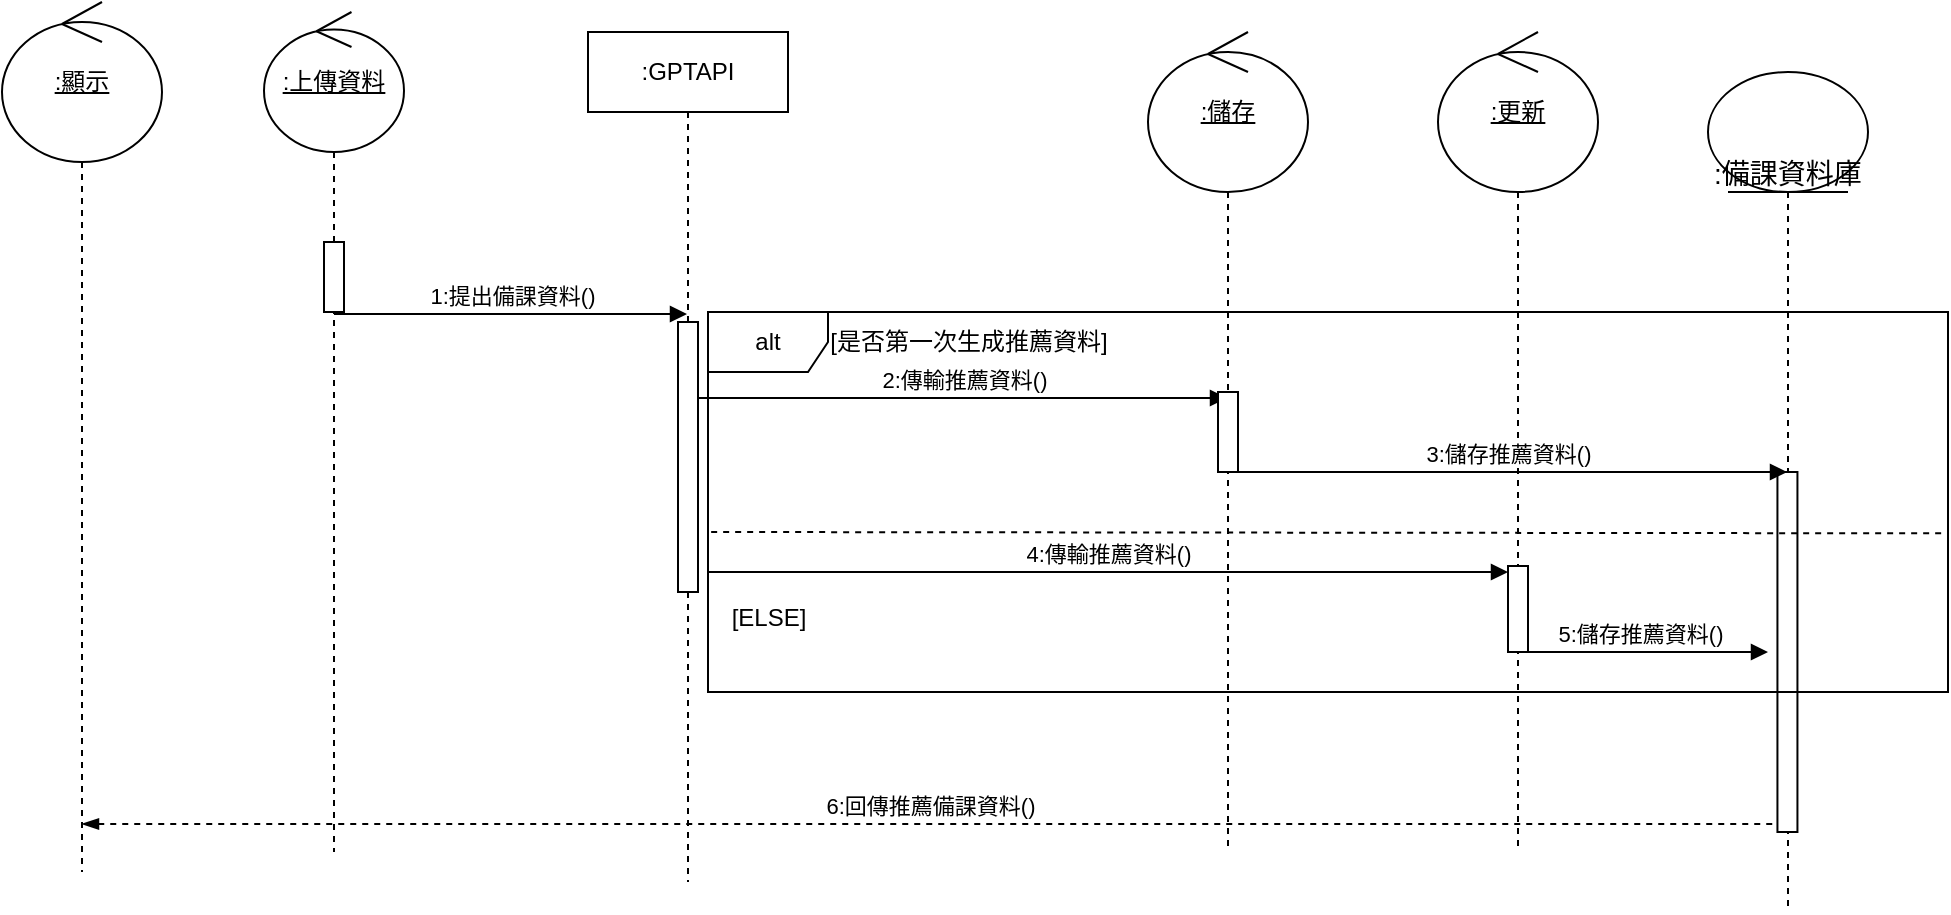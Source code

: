 <mxfile version="26.0.3" pages="2">
  <diagram name="老師身分" id="YJhax-N-LcNQEdd3gq7n">
    <mxGraphModel dx="1477" dy="724" grid="1" gridSize="10" guides="1" tooltips="1" connect="1" arrows="1" fold="1" page="1" pageScale="1" pageWidth="3300" pageHeight="4681" math="0" shadow="0">
      <root>
        <mxCell id="0" />
        <mxCell id="1" parent="0" />
        <mxCell id="w0u9RNHJgTUNn4yF4F6x-2" value="&lt;u&gt;:上傳資料&lt;/u&gt;" style="shape=umlLifeline;perimeter=lifelinePerimeter;whiteSpace=wrap;html=1;container=1;dropTarget=0;collapsible=0;recursiveResize=0;outlineConnect=0;portConstraint=eastwest;newEdgeStyle={&quot;curved&quot;:0,&quot;rounded&quot;:0};participant=umlControl;size=70;" parent="1" vertex="1">
          <mxGeometry x="318" y="100" width="70" height="420" as="geometry" />
        </mxCell>
        <mxCell id="w0u9RNHJgTUNn4yF4F6x-14" value="" style="html=1;points=[[0,0,0,0,5],[0,1,0,0,-5],[1,0,0,0,5],[1,1,0,0,-5]];perimeter=orthogonalPerimeter;outlineConnect=0;targetShapes=umlLifeline;portConstraint=eastwest;newEdgeStyle={&quot;curved&quot;:0,&quot;rounded&quot;:0};" parent="w0u9RNHJgTUNn4yF4F6x-2" vertex="1">
          <mxGeometry x="30" y="115" width="10" height="35" as="geometry" />
        </mxCell>
        <mxCell id="w0u9RNHJgTUNn4yF4F6x-9" value="1:提出備課資料()" style="html=1;verticalAlign=bottom;startArrow=none;startFill=0;endArrow=block;startSize=8;" parent="1" edge="1" source="w0u9RNHJgTUNn4yF4F6x-2">
          <mxGeometry width="60" relative="1" as="geometry">
            <mxPoint x="340" y="251.0" as="sourcePoint" />
            <mxPoint x="529.5" y="251" as="targetPoint" />
          </mxGeometry>
        </mxCell>
        <mxCell id="2" value=":備課資料庫" style="shape=umlLifeline;participant=umlEntity;perimeter=lifelinePerimeter;whiteSpace=wrap;html=1;container=1;collapsible=0;recursiveResize=0;verticalAlign=top;spacingTop=36;outlineConnect=0;fontSize=14;size=60;" parent="1" vertex="1">
          <mxGeometry x="1040" y="130" width="80" height="420" as="geometry" />
        </mxCell>
        <mxCell id="3" value="" style="html=1;points=[];perimeter=orthogonalPerimeter;" parent="2" vertex="1">
          <mxGeometry x="34.72" y="200" width="10" height="180" as="geometry" />
        </mxCell>
        <mxCell id="thBhcSwpYrsme4-HxpD_-4" value="6:回傳推薦備課資料()" style="html=1;verticalAlign=bottom;endArrow=none;curved=0;rounded=0;dashed=1;startArrow=blockThin;startFill=1;endFill=0;entryX=-0.015;entryY=1;entryDx=0;entryDy=0;entryPerimeter=0;" parent="2" source="JTMgfIwNHuAjQ8_j63oj-16" edge="1">
          <mxGeometry width="80" relative="1" as="geometry">
            <mxPoint x="-355.78" y="376" as="sourcePoint" />
            <mxPoint x="34.72" y="376" as="targetPoint" />
          </mxGeometry>
        </mxCell>
        <mxCell id="4" value="2:傳輸推薦資料()" style="html=1;verticalAlign=bottom;startArrow=none;startFill=0;endArrow=block;startSize=8;" parent="1" target="JTMgfIwNHuAjQ8_j63oj-6" edge="1">
          <mxGeometry width="60" relative="1" as="geometry">
            <mxPoint x="535.5" y="293" as="sourcePoint" />
            <mxPoint x="720" y="293" as="targetPoint" />
          </mxGeometry>
        </mxCell>
        <mxCell id="JTMgfIwNHuAjQ8_j63oj-4" value="alt" style="shape=umlFrame;whiteSpace=wrap;html=1;pointerEvents=0;" parent="1" vertex="1">
          <mxGeometry x="540" y="250" width="620" height="190" as="geometry" />
        </mxCell>
        <mxCell id="JTMgfIwNHuAjQ8_j63oj-6" value="&lt;u&gt;:儲存&lt;/u&gt;" style="shape=umlLifeline;perimeter=lifelinePerimeter;whiteSpace=wrap;html=1;container=1;dropTarget=0;collapsible=0;recursiveResize=0;outlineConnect=0;portConstraint=eastwest;newEdgeStyle={&quot;curved&quot;:0,&quot;rounded&quot;:0};participant=umlControl;size=80;" parent="1" vertex="1">
          <mxGeometry x="760" y="110" width="80" height="410" as="geometry" />
        </mxCell>
        <mxCell id="JTMgfIwNHuAjQ8_j63oj-7" value="" style="html=1;points=[[0,0,0,0,5],[0,1,0,0,-5],[1,0,0,0,5],[1,1,0,0,-5]];perimeter=orthogonalPerimeter;outlineConnect=0;targetShapes=umlLifeline;portConstraint=eastwest;newEdgeStyle={&quot;curved&quot;:0,&quot;rounded&quot;:0};" parent="JTMgfIwNHuAjQ8_j63oj-6" vertex="1">
          <mxGeometry x="35" y="180" width="10" height="40" as="geometry" />
        </mxCell>
        <mxCell id="JTMgfIwNHuAjQ8_j63oj-8" value="&lt;u&gt;:更新&lt;/u&gt;" style="shape=umlLifeline;perimeter=lifelinePerimeter;whiteSpace=wrap;html=1;container=1;dropTarget=0;collapsible=0;recursiveResize=0;outlineConnect=0;portConstraint=eastwest;newEdgeStyle={&quot;curved&quot;:0,&quot;rounded&quot;:0};participant=umlControl;size=80;" parent="1" vertex="1">
          <mxGeometry x="905" y="110" width="80" height="410" as="geometry" />
        </mxCell>
        <mxCell id="JTMgfIwNHuAjQ8_j63oj-9" value="" style="html=1;points=[[0,0,0,0,5],[0,1,0,0,-5],[1,0,0,0,5],[1,1,0,0,-5]];perimeter=orthogonalPerimeter;outlineConnect=0;targetShapes=umlLifeline;portConstraint=eastwest;newEdgeStyle={&quot;curved&quot;:0,&quot;rounded&quot;:0};" parent="JTMgfIwNHuAjQ8_j63oj-8" vertex="1">
          <mxGeometry x="35" y="267" width="10" height="43" as="geometry" />
        </mxCell>
        <mxCell id="JTMgfIwNHuAjQ8_j63oj-10" value="4:傳輸推薦資料()" style="html=1;verticalAlign=bottom;startArrow=none;startFill=0;endArrow=block;startSize=8;" parent="1" target="JTMgfIwNHuAjQ8_j63oj-9" edge="1">
          <mxGeometry width="60" relative="1" as="geometry">
            <mxPoint x="540" y="380" as="sourcePoint" />
            <mxPoint x="804.5" y="380" as="targetPoint" />
          </mxGeometry>
        </mxCell>
        <mxCell id="JTMgfIwNHuAjQ8_j63oj-11" value="3:儲存推薦資料()" style="html=1;verticalAlign=bottom;startArrow=none;startFill=0;endArrow=block;startSize=8;" parent="1" target="2" edge="1">
          <mxGeometry width="60" relative="1" as="geometry">
            <mxPoint x="800" y="330" as="sourcePoint" />
            <mxPoint x="1064.5" y="330" as="targetPoint" />
          </mxGeometry>
        </mxCell>
        <mxCell id="JTMgfIwNHuAjQ8_j63oj-5" value="" style="endArrow=none;dashed=1;endFill=0;endSize=12;html=1;rounded=0;entryX=0.997;entryY=0.571;entryDx=0;entryDy=0;entryPerimeter=0;exitX=0.003;exitY=0.579;exitDx=0;exitDy=0;exitPerimeter=0;" parent="1" edge="1">
          <mxGeometry width="160" relative="1" as="geometry">
            <mxPoint x="541.58" y="360" as="sourcePoint" />
            <mxPoint x="1158.43" y="360.67" as="targetPoint" />
          </mxGeometry>
        </mxCell>
        <mxCell id="JTMgfIwNHuAjQ8_j63oj-14" value="5:儲存推薦資料()" style="html=1;verticalAlign=bottom;startArrow=none;startFill=0;endArrow=block;startSize=8;" parent="1" edge="1">
          <mxGeometry width="60" relative="1" as="geometry">
            <mxPoint x="941" y="420" as="sourcePoint" />
            <mxPoint x="1070" y="420" as="targetPoint" />
          </mxGeometry>
        </mxCell>
        <mxCell id="JTMgfIwNHuAjQ8_j63oj-16" value="&lt;u&gt;:顯示&lt;/u&gt;" style="shape=umlLifeline;perimeter=lifelinePerimeter;whiteSpace=wrap;html=1;container=1;dropTarget=0;collapsible=0;recursiveResize=0;outlineConnect=0;portConstraint=eastwest;newEdgeStyle={&quot;curved&quot;:0,&quot;rounded&quot;:0};participant=umlControl;size=80;" parent="1" vertex="1">
          <mxGeometry x="187" y="95" width="80" height="435" as="geometry" />
        </mxCell>
        <mxCell id="wZ95mxA99A_soXa4k39W-4" value="[是否第一次生成推薦資料]" style="text;html=1;align=center;verticalAlign=middle;resizable=0;points=[];autosize=1;strokeColor=none;fillColor=none;" parent="1" vertex="1">
          <mxGeometry x="590" y="250" width="160" height="30" as="geometry" />
        </mxCell>
        <mxCell id="wZ95mxA99A_soXa4k39W-6" value="[ELSE]" style="text;html=1;align=center;verticalAlign=middle;resizable=0;points=[];autosize=1;strokeColor=none;fillColor=none;" parent="1" vertex="1">
          <mxGeometry x="540" y="388" width="60" height="30" as="geometry" />
        </mxCell>
        <mxCell id="0ydxeidrvq0ofsR5QiLK-5" value=":GPTAPI" style="shape=umlLifeline;perimeter=lifelinePerimeter;whiteSpace=wrap;html=1;container=1;dropTarget=0;collapsible=0;recursiveResize=0;outlineConnect=0;portConstraint=eastwest;newEdgeStyle={&quot;curved&quot;:0,&quot;rounded&quot;:0};" vertex="1" parent="1">
          <mxGeometry x="480" y="110" width="100" height="425" as="geometry" />
        </mxCell>
        <mxCell id="jpcXSgflUN-J2qPP4yut-4" value="" style="html=1;points=[[0,0,0,0,5],[0,1,0,0,-5],[1,0,0,0,5],[1,1,0,0,-5]];perimeter=orthogonalPerimeter;outlineConnect=0;targetShapes=umlLifeline;portConstraint=eastwest;newEdgeStyle={&quot;curved&quot;:0,&quot;rounded&quot;:0};" vertex="1" parent="0ydxeidrvq0ofsR5QiLK-5">
          <mxGeometry x="45" y="145" width="10" height="135" as="geometry" />
        </mxCell>
      </root>
    </mxGraphModel>
  </diagram>
  <diagram id="cc70GZquX2ByTeVMwbqB" name="GPT身分">
    <mxGraphModel dx="816" dy="332" grid="1" gridSize="10" guides="1" tooltips="1" connect="1" arrows="1" fold="1" page="1" pageScale="1" pageWidth="3300" pageHeight="4681" math="0" shadow="0">
      <root>
        <mxCell id="0" />
        <mxCell id="1" parent="0" />
        <mxCell id="90s9_CREnXh_7r0UGWjc-1" value="" style="shape=umlLifeline;perimeter=lifelinePerimeter;whiteSpace=wrap;html=1;container=1;dropTarget=0;collapsible=0;recursiveResize=0;outlineConnect=0;portConstraint=eastwest;newEdgeStyle={&quot;curved&quot;:0,&quot;rounded&quot;:0};participant=umlActor;size=50;" parent="1" vertex="1">
          <mxGeometry x="11" y="110" width="40" height="380" as="geometry" />
        </mxCell>
        <mxCell id="90s9_CREnXh_7r0UGWjc-3" value="3:傳送分析資料()" style="html=1;verticalAlign=bottom;startArrow=none;startFill=0;endArrow=block;startSize=8;" parent="1" target="E2JmZn8zEcEdn4w3PUnU-1" edge="1">
          <mxGeometry width="60" relative="1" as="geometry">
            <mxPoint x="300" y="294.5" as="sourcePoint" />
            <mxPoint x="428.8" y="294.5" as="targetPoint" />
          </mxGeometry>
        </mxCell>
        <mxCell id="90s9_CREnXh_7r0UGWjc-6" value="1:建立備課資料()" style="html=1;verticalAlign=bottom;startArrow=none;startFill=0;endArrow=block;startSize=8;" parent="1" target="Q-6aSUCuVOY74vQfzuBb-1" edge="1">
          <mxGeometry x="0.002" width="60" relative="1" as="geometry">
            <mxPoint x="30" y="220" as="sourcePoint" />
            <mxPoint x="158.8" y="220" as="targetPoint" />
            <mxPoint as="offset" />
          </mxGeometry>
        </mxCell>
        <mxCell id="E2JmZn8zEcEdn4w3PUnU-1" value="&lt;u&gt;:GPT資料庫&lt;/u&gt;" style="shape=umlLifeline;perimeter=lifelinePerimeter;whiteSpace=wrap;html=1;container=1;dropTarget=0;collapsible=0;recursiveResize=0;outlineConnect=0;portConstraint=eastwest;newEdgeStyle={&quot;curved&quot;:0,&quot;rounded&quot;:0};participant=umlEntity;size=70;" parent="1" vertex="1">
          <mxGeometry x="460" y="110" width="70" height="380" as="geometry" />
        </mxCell>
        <mxCell id="Q-6aSUCuVOY74vQfzuBb-8" value="" style="html=1;points=[[0,0,0,0,5],[0,1,0,0,-5],[1,0,0,0,5],[1,1,0,0,-5]];perimeter=orthogonalPerimeter;outlineConnect=0;targetShapes=umlLifeline;portConstraint=eastwest;newEdgeStyle={&quot;curved&quot;:0,&quot;rounded&quot;:0};" parent="E2JmZn8zEcEdn4w3PUnU-1" vertex="1">
          <mxGeometry x="30" y="180" width="10" height="100" as="geometry" />
        </mxCell>
        <mxCell id="Q-6aSUCuVOY74vQfzuBb-1" value="&lt;u&gt;:建立&lt;/u&gt;" style="shape=umlLifeline;perimeter=lifelinePerimeter;whiteSpace=wrap;html=1;container=1;dropTarget=0;collapsible=0;recursiveResize=0;outlineConnect=0;portConstraint=eastwest;newEdgeStyle={&quot;curved&quot;:0,&quot;rounded&quot;:0};participant=umlControl;size=70;" parent="1" vertex="1">
          <mxGeometry x="250" y="110" width="80" height="370" as="geometry" />
        </mxCell>
        <mxCell id="Q-6aSUCuVOY74vQfzuBb-2" value="" style="html=1;points=[[0,0,0,0,5],[0,1,0,0,-5],[1,0,0,0,5],[1,1,0,0,-5]];perimeter=orthogonalPerimeter;outlineConnect=0;targetShapes=umlLifeline;portConstraint=eastwest;newEdgeStyle={&quot;curved&quot;:0,&quot;rounded&quot;:0};" parent="Q-6aSUCuVOY74vQfzuBb-1" vertex="1">
          <mxGeometry x="35" y="110" width="10" height="80" as="geometry" />
        </mxCell>
        <mxCell id="Q-6aSUCuVOY74vQfzuBb-6" value="2:分析備課資料()" style="html=1;align=left;spacingLeft=2;endArrow=block;rounded=0;edgeStyle=orthogonalEdgeStyle;curved=0;rounded=0;" parent="1" edge="1">
          <mxGeometry relative="1" as="geometry">
            <mxPoint x="300" y="240" as="sourcePoint" />
            <Array as="points">
              <mxPoint x="330" y="270" />
            </Array>
            <mxPoint x="305" y="270" as="targetPoint" />
          </mxGeometry>
        </mxCell>
        <mxCell id="Q-6aSUCuVOY74vQfzuBb-7" value="4:儲存推薦資料()" style="html=1;verticalAlign=bottom;startArrow=block;startFill=1;endArrow=none;startSize=8;endFill=0;dashed=1;" parent="1" source="pg8dtepmqFzvqZeHRlJh-1" edge="1">
          <mxGeometry width="60" relative="1" as="geometry">
            <mxPoint x="300" y="330" as="sourcePoint" />
            <mxPoint x="495" y="330.5" as="targetPoint" />
          </mxGeometry>
        </mxCell>
        <mxCell id="pg8dtepmqFzvqZeHRlJh-1" value="&lt;u&gt;:儲存&lt;/u&gt;" style="shape=umlLifeline;perimeter=lifelinePerimeter;whiteSpace=wrap;html=1;container=1;dropTarget=0;collapsible=0;recursiveResize=0;outlineConnect=0;portConstraint=eastwest;newEdgeStyle={&quot;curved&quot;:0,&quot;rounded&quot;:0};participant=umlControl;size=70;" parent="1" vertex="1">
          <mxGeometry x="150" y="110" width="80" height="370" as="geometry" />
        </mxCell>
        <mxCell id="pg8dtepmqFzvqZeHRlJh-2" value="" style="html=1;points=[[0,0,0,0,5],[0,1,0,0,-5],[1,0,0,0,5],[1,1,0,0,-5]];perimeter=orthogonalPerimeter;outlineConnect=0;targetShapes=umlLifeline;portConstraint=eastwest;newEdgeStyle={&quot;curved&quot;:0,&quot;rounded&quot;:0};" parent="pg8dtepmqFzvqZeHRlJh-1" vertex="1">
          <mxGeometry x="35" y="216" width="10" height="30" as="geometry" />
        </mxCell>
        <mxCell id="JQ1Kt6Ikf9yzDfZvthdi-1" value="&lt;u&gt;:資料庫&lt;/u&gt;" style="shape=umlLifeline;perimeter=lifelinePerimeter;whiteSpace=wrap;html=1;container=1;dropTarget=0;collapsible=0;recursiveResize=0;outlineConnect=0;portConstraint=eastwest;newEdgeStyle={&quot;curved&quot;:0,&quot;rounded&quot;:0};participant=umlEntity;size=70;" parent="1" vertex="1">
          <mxGeometry x="560" y="110" width="70" height="380" as="geometry" />
        </mxCell>
        <mxCell id="JQ1Kt6Ikf9yzDfZvthdi-2" value="" style="html=1;points=[[0,0,0,0,5],[0,1,0,0,-5],[1,0,0,0,5],[1,1,0,0,-5]];perimeter=orthogonalPerimeter;outlineConnect=0;targetShapes=umlLifeline;portConstraint=eastwest;newEdgeStyle={&quot;curved&quot;:0,&quot;rounded&quot;:0};" parent="JQ1Kt6Ikf9yzDfZvthdi-1" vertex="1">
          <mxGeometry x="30" y="246" width="10" height="124" as="geometry" />
        </mxCell>
        <mxCell id="JQ1Kt6Ikf9yzDfZvthdi-3" value="5:儲存資料" style="html=1;verticalAlign=bottom;startArrow=none;startFill=0;endArrow=block;startSize=8;" parent="1" edge="1">
          <mxGeometry width="60" relative="1" as="geometry">
            <mxPoint x="198" y="358" as="sourcePoint" />
            <mxPoint x="590" y="360" as="targetPoint" />
          </mxGeometry>
        </mxCell>
        <mxCell id="noDtSTUDijcCF9DxgJO0-1" value="8:回傳推薦備課資料()" style="html=1;verticalAlign=bottom;endArrow=none;curved=0;rounded=0;dashed=1;startArrow=blockThin;startFill=1;endFill=0;entryX=-0.015;entryY=1;entryDx=0;entryDy=0;entryPerimeter=0;" parent="1" edge="1">
          <mxGeometry width="80" relative="1" as="geometry">
            <mxPoint x="394.75" y="479" as="sourcePoint" />
            <mxPoint x="595.25" y="479" as="targetPoint" />
          </mxGeometry>
        </mxCell>
        <mxCell id="mZEhWMAOpYIaEtFp8aDg-1" value="&lt;u&gt;:顯示&lt;/u&gt;" style="shape=umlLifeline;perimeter=lifelinePerimeter;whiteSpace=wrap;html=1;container=1;dropTarget=0;collapsible=0;recursiveResize=0;outlineConnect=0;portConstraint=eastwest;newEdgeStyle={&quot;curved&quot;:0,&quot;rounded&quot;:0};participant=umlControl;size=70;" parent="1" vertex="1">
          <mxGeometry x="350" y="110" width="80" height="370" as="geometry" />
        </mxCell>
        <mxCell id="EEJMl2Y4eN69eJFHV0HP-1" value="&lt;u&gt;:更新&lt;/u&gt;" style="shape=umlLifeline;perimeter=lifelinePerimeter;whiteSpace=wrap;html=1;container=1;dropTarget=0;collapsible=0;recursiveResize=0;outlineConnect=0;portConstraint=eastwest;newEdgeStyle={&quot;curved&quot;:0,&quot;rounded&quot;:0};participant=umlControl;size=70;" parent="1" vertex="1">
          <mxGeometry x="60" y="110" width="80" height="370" as="geometry" />
        </mxCell>
        <mxCell id="EEJMl2Y4eN69eJFHV0HP-2" value="" style="html=1;points=[[0,0,0,0,5],[0,1,0,0,-5],[1,0,0,0,5],[1,1,0,0,-5]];perimeter=orthogonalPerimeter;outlineConnect=0;targetShapes=umlLifeline;portConstraint=eastwest;newEdgeStyle={&quot;curved&quot;:0,&quot;rounded&quot;:0};" parent="EEJMl2Y4eN69eJFHV0HP-1" vertex="1">
          <mxGeometry x="35" y="277" width="10" height="30" as="geometry" />
        </mxCell>
        <mxCell id="EEJMl2Y4eN69eJFHV0HP-3" value="6:儲存推薦資料()" style="html=1;verticalAlign=bottom;startArrow=block;startFill=1;endArrow=none;startSize=8;endFill=0;dashed=1;" parent="1" source="EEJMl2Y4eN69eJFHV0HP-1" edge="1">
          <mxGeometry width="60" relative="1" as="geometry">
            <mxPoint x="190" y="390.5" as="sourcePoint" />
            <mxPoint x="495" y="390" as="targetPoint" />
          </mxGeometry>
        </mxCell>
        <mxCell id="EEJMl2Y4eN69eJFHV0HP-4" value="7:更新資料" style="html=1;verticalAlign=bottom;startArrow=none;startFill=0;endArrow=block;startSize=8;" parent="1" target="JQ1Kt6Ikf9yzDfZvthdi-1" edge="1">
          <mxGeometry width="60" relative="1" as="geometry">
            <mxPoint x="105.5" y="420" as="sourcePoint" />
            <mxPoint x="530" y="420" as="targetPoint" />
          </mxGeometry>
        </mxCell>
        <mxCell id="7AwUXGeJXXuvLwjgftM--1" value="alt" style="shape=umlFrame;whiteSpace=wrap;html=1;pointerEvents=0;" parent="1" vertex="1">
          <mxGeometry x="40" y="300" width="620" height="150" as="geometry" />
        </mxCell>
        <mxCell id="7AwUXGeJXXuvLwjgftM--2" value="[是否第一次生成推薦資料]" style="text;html=1;align=center;verticalAlign=middle;resizable=0;points=[];autosize=1;strokeColor=none;fillColor=none;" parent="1" vertex="1">
          <mxGeometry x="90" y="298" width="160" height="30" as="geometry" />
        </mxCell>
        <mxCell id="izuBgtJ-Uf4viwJpoWk0-1" value="[ELSE]" style="text;html=1;align=center;verticalAlign=middle;resizable=0;points=[];autosize=1;strokeColor=none;fillColor=none;" parent="1" vertex="1">
          <mxGeometry x="40" y="420" width="60" height="30" as="geometry" />
        </mxCell>
        <mxCell id="Rh4tr0TC5JxVsJ9LExIp-1" value="" style="endArrow=none;dashed=1;endFill=0;endSize=12;html=1;rounded=0;entryX=0.997;entryY=0.571;entryDx=0;entryDy=0;entryPerimeter=0;exitX=0.003;exitY=0.579;exitDx=0;exitDy=0;exitPerimeter=0;" parent="1" edge="1">
          <mxGeometry width="160" relative="1" as="geometry">
            <mxPoint x="40.0" y="370" as="sourcePoint" />
            <mxPoint x="656.85" y="370.67" as="targetPoint" />
          </mxGeometry>
        </mxCell>
        <mxCell id="X1eh1g7Y5oQAZLkepMWC-1" value="" style="html=1;points=[[0,0,0,0,5],[0,1,0,0,-5],[1,0,0,0,5],[1,1,0,0,-5]];perimeter=orthogonalPerimeter;outlineConnect=0;targetShapes=umlLifeline;portConstraint=eastwest;newEdgeStyle={&quot;curved&quot;:0,&quot;rounded&quot;:0};" vertex="1" parent="1">
          <mxGeometry x="295" y="236" width="10" height="34" as="geometry" />
        </mxCell>
      </root>
    </mxGraphModel>
  </diagram>
</mxfile>
